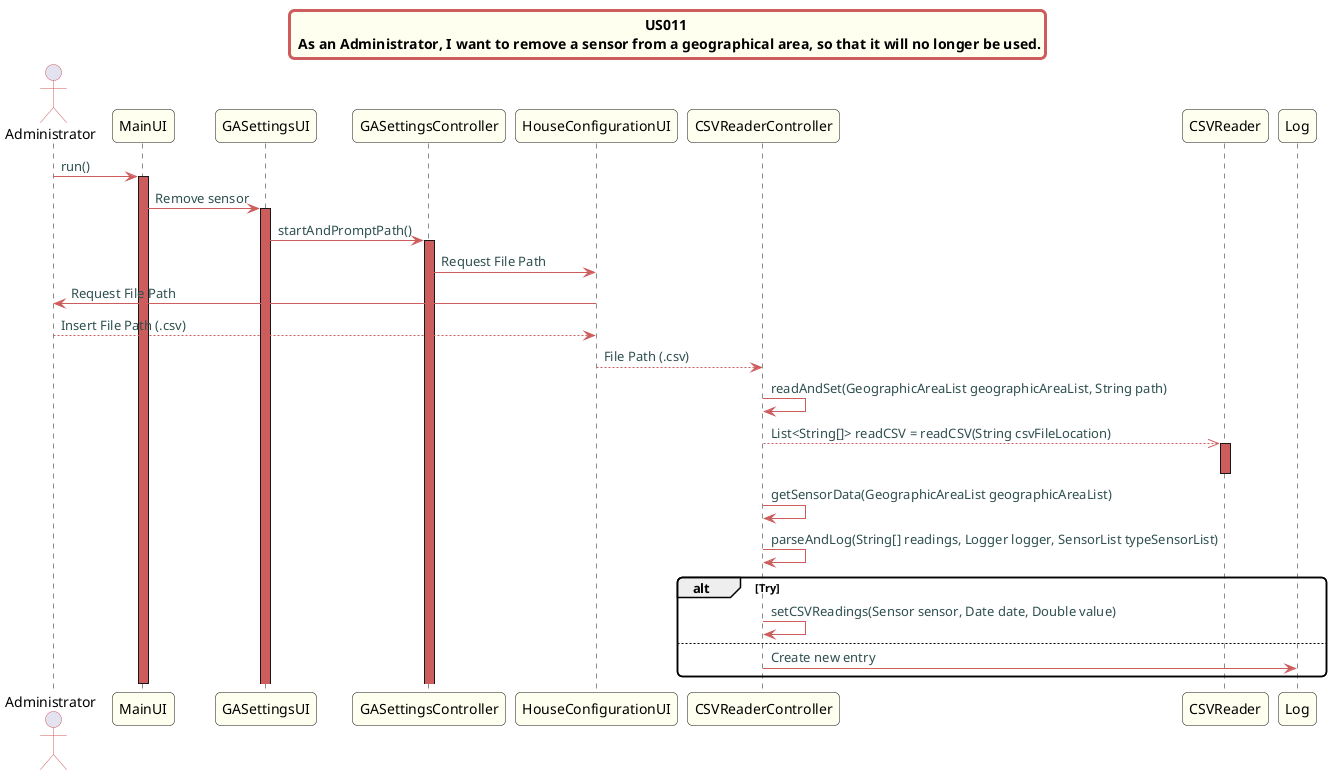 @startuml

skinparam titleBorderRoundCorner 10
skinparam titleBorderThickness 3
skinparam titleBorderColor indianred
skinparam titleBackgroundColor ivory
skinparam FontName quicksand

skinparam actor {
  BorderColor indianred
  }

skinparam sequence {
  LifeLineBackgroundColor indianred
  ParticipantBackgroundColor ivory
}

skinparam roundcorner 10

skinparam component {
  arrowThickness 1
  ArrowFontName Verdana
  ArrowColor indianred
  ArrowFontColor darkslategrey
}

title US011 \n As an Administrator, I want to remove a sensor from a geographical area, so that it will no longer be used.

actor Administrator
Administrator -> MainUI:run()
activate MainUI
MainUI -> GASettingsUI: Remove sensor
activate GASettingsUI
GASettingsUI -> GASettingsController: startAndPromptPath()
activate GASettingsController
GASettingsController -> HouseConfigurationUI: Request File Path
HouseConfigurationUI -> Administrator: Request File Path
Administrator --> HouseConfigurationUI: Insert File Path (.csv)
HouseConfigurationUI --> CSVReaderController: File Path (.csv)
CSVReaderController -> CSVReaderController: readAndSet(GeographicAreaList geographicAreaList, String path)
CSVReaderController -->> CSVReader: List<String[]> readCSV = readCSV(String csvFileLocation)
activate CSVReader
deactivate CSVReader
CSVReaderController -> CSVReaderController: getSensorData(GeographicAreaList geographicAreaList)
CSVReaderController -> CSVReaderController: parseAndLog(String[] readings, Logger logger, SensorList typeSensorList)

alt Try
CSVReaderController -> CSVReaderController: setCSVReadings(Sensor sensor, Date date, Double value)
else
CSVReaderController -> Log: Create new entry


deactivate HouseConfigurationUI


end
deactivate CSVReader
deactivate MainUI
deactivate HouseConfigurationUI
@enduml